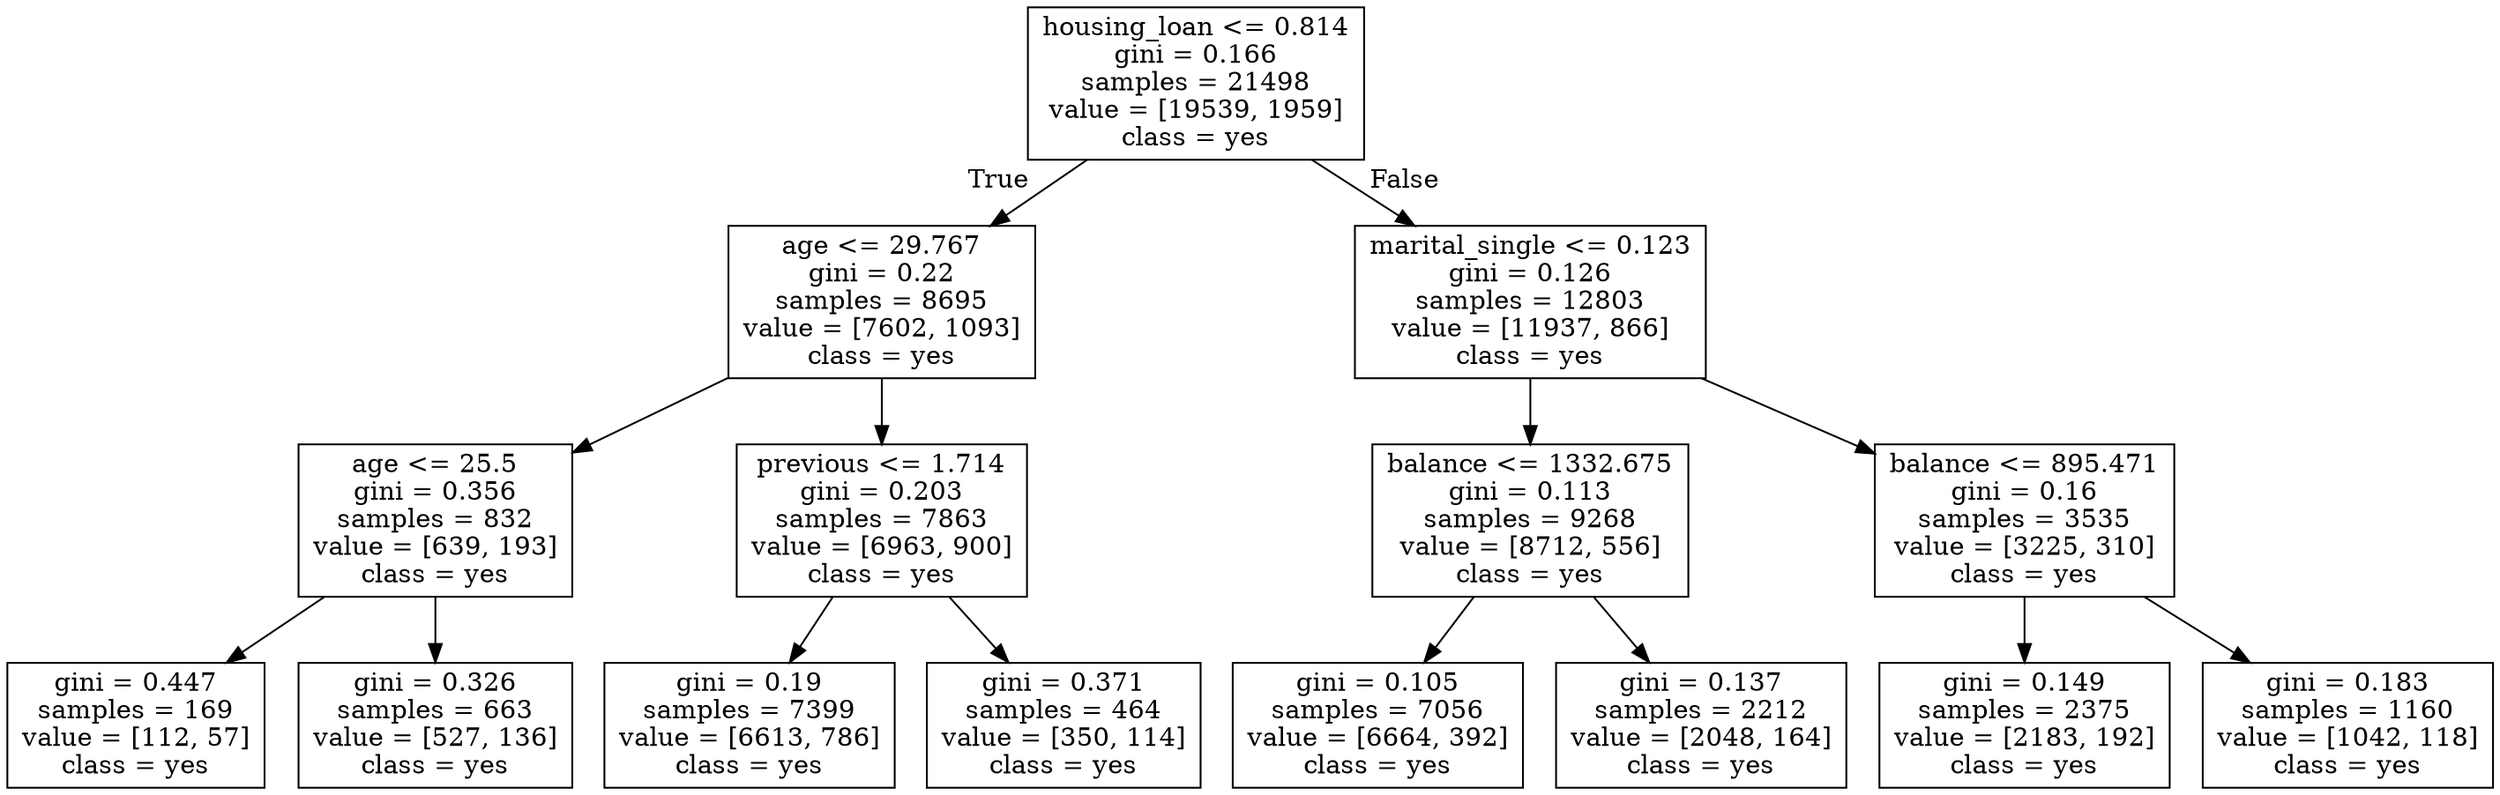 digraph Tree {
node [shape=box] ;
0 [label="housing_loan <= 0.814\ngini = 0.166\nsamples = 21498\nvalue = [19539, 1959]\nclass = yes"] ;
1 [label="age <= 29.767\ngini = 0.22\nsamples = 8695\nvalue = [7602, 1093]\nclass = yes"] ;
0 -> 1 [labeldistance=2.5, labelangle=45, headlabel="True"] ;
2 [label="age <= 25.5\ngini = 0.356\nsamples = 832\nvalue = [639, 193]\nclass = yes"] ;
1 -> 2 ;
3 [label="gini = 0.447\nsamples = 169\nvalue = [112, 57]\nclass = yes"] ;
2 -> 3 ;
4 [label="gini = 0.326\nsamples = 663\nvalue = [527, 136]\nclass = yes"] ;
2 -> 4 ;
5 [label="previous <= 1.714\ngini = 0.203\nsamples = 7863\nvalue = [6963, 900]\nclass = yes"] ;
1 -> 5 ;
6 [label="gini = 0.19\nsamples = 7399\nvalue = [6613, 786]\nclass = yes"] ;
5 -> 6 ;
7 [label="gini = 0.371\nsamples = 464\nvalue = [350, 114]\nclass = yes"] ;
5 -> 7 ;
8 [label="marital_single <= 0.123\ngini = 0.126\nsamples = 12803\nvalue = [11937, 866]\nclass = yes"] ;
0 -> 8 [labeldistance=2.5, labelangle=-45, headlabel="False"] ;
9 [label="balance <= 1332.675\ngini = 0.113\nsamples = 9268\nvalue = [8712, 556]\nclass = yes"] ;
8 -> 9 ;
10 [label="gini = 0.105\nsamples = 7056\nvalue = [6664, 392]\nclass = yes"] ;
9 -> 10 ;
11 [label="gini = 0.137\nsamples = 2212\nvalue = [2048, 164]\nclass = yes"] ;
9 -> 11 ;
12 [label="balance <= 895.471\ngini = 0.16\nsamples = 3535\nvalue = [3225, 310]\nclass = yes"] ;
8 -> 12 ;
13 [label="gini = 0.149\nsamples = 2375\nvalue = [2183, 192]\nclass = yes"] ;
12 -> 13 ;
14 [label="gini = 0.183\nsamples = 1160\nvalue = [1042, 118]\nclass = yes"] ;
12 -> 14 ;
}